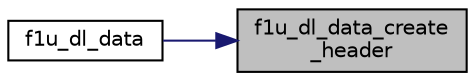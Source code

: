 digraph "f1u_dl_data_create_header"
{
 // LATEX_PDF_SIZE
  edge [fontname="Helvetica",fontsize="10",labelfontname="Helvetica",labelfontsize="10"];
  node [fontname="Helvetica",fontsize="10",shape=record];
  rankdir="RL";
  Node1 [label="f1u_dl_data_create\l_header",height=0.2,width=0.4,color="black", fillcolor="grey75", style="filled", fontcolor="black",tooltip=" "];
  Node1 -> Node2 [dir="back",color="midnightblue",fontsize="10",style="solid",fontname="Helvetica"];
  Node2 [label="f1u_dl_data",height=0.2,width=0.4,color="black", fillcolor="white", style="filled",URL="$proto__agent__common_8c.html#afb0f1df5adf5bc842cda4b63d40acd2f",tooltip=" "];
}
